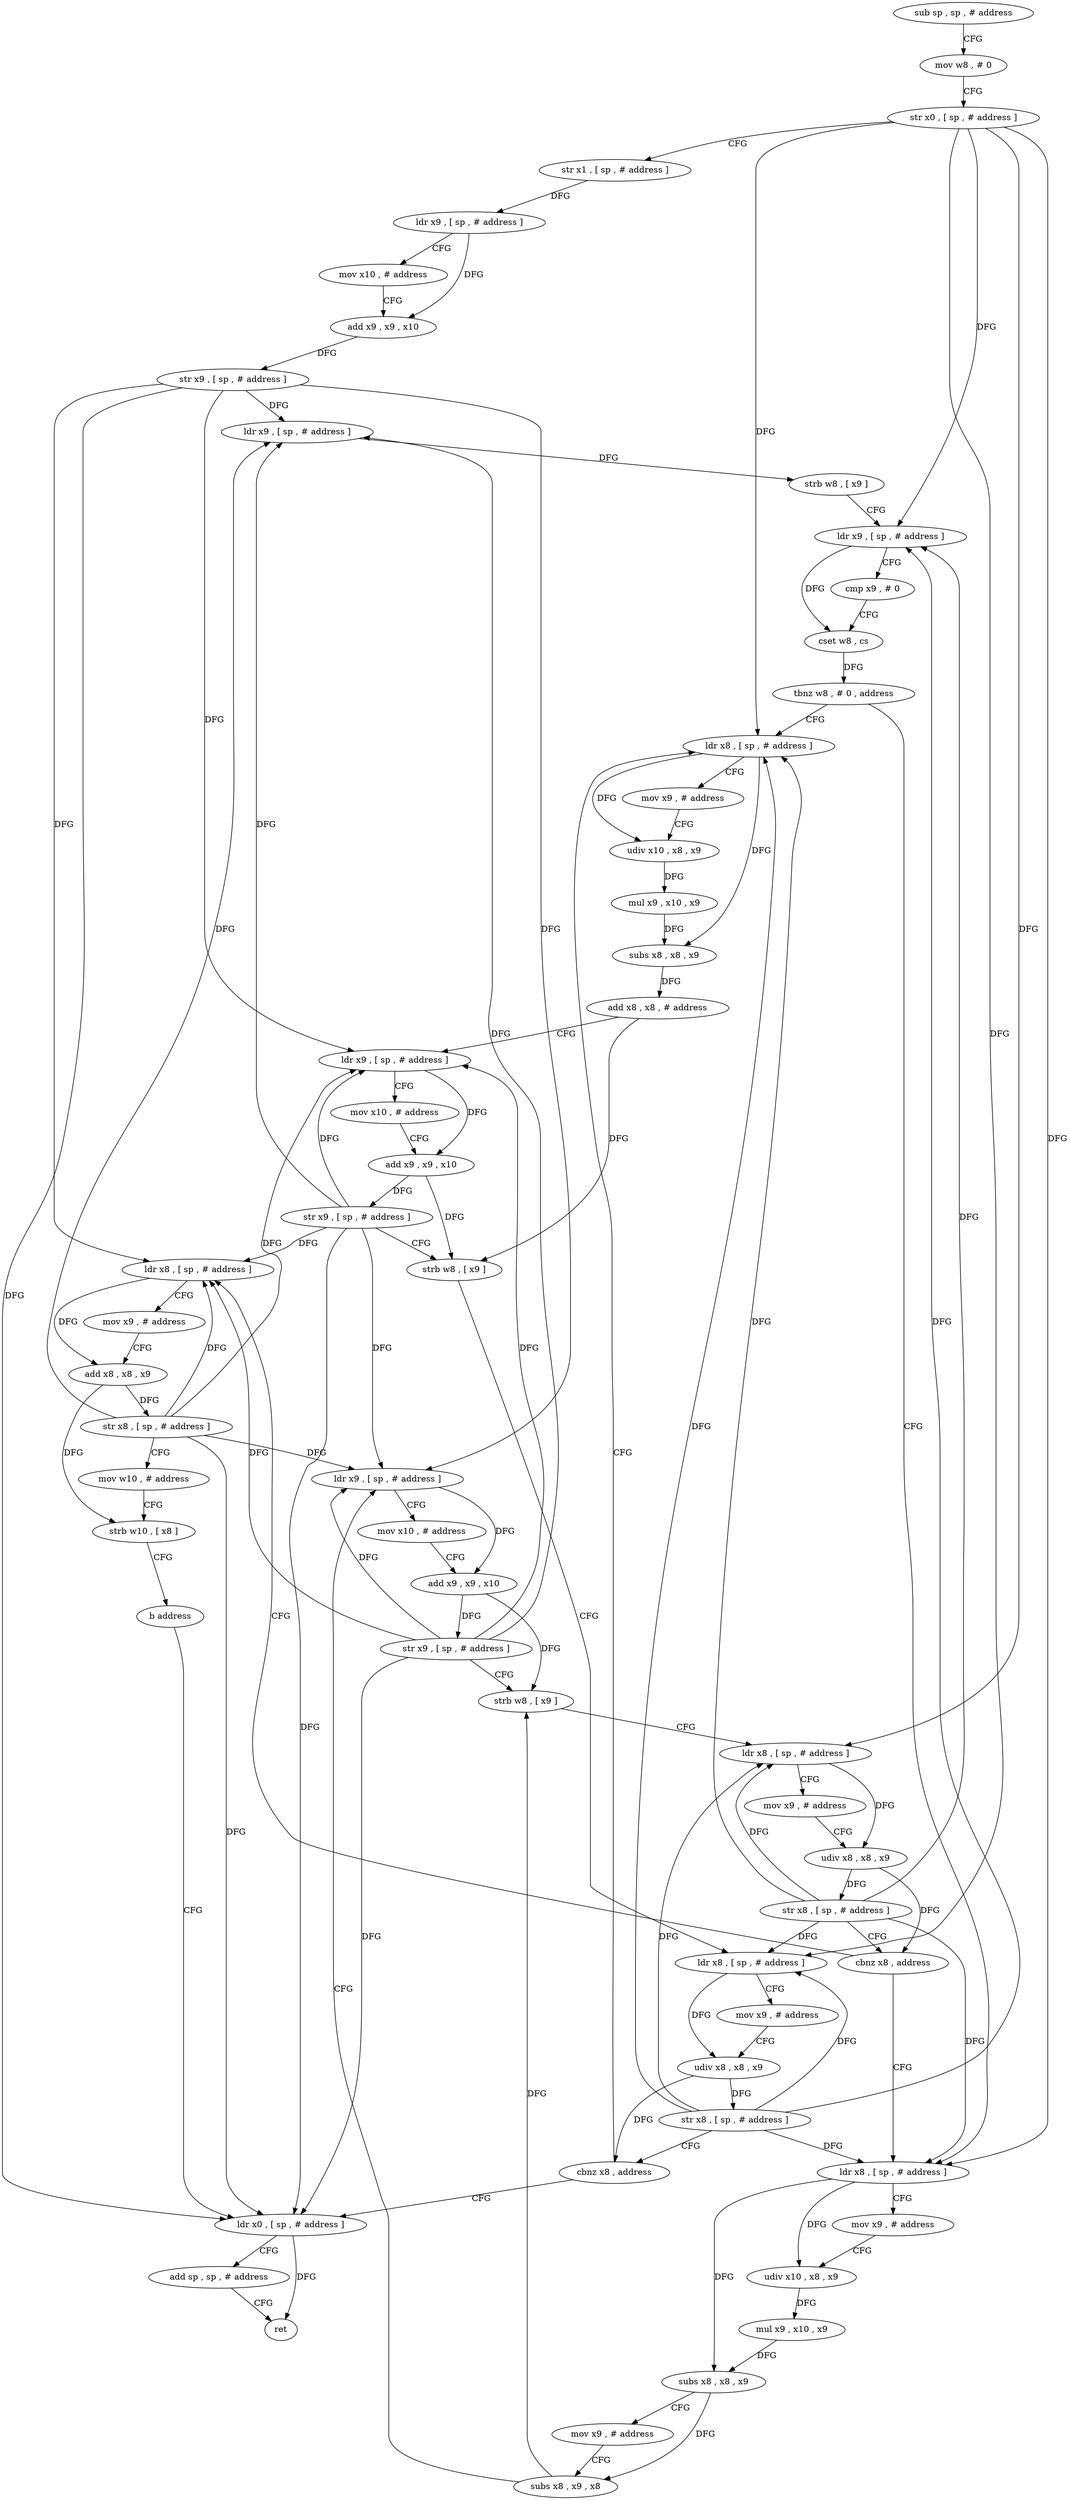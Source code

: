 digraph "func" {
"4212152" [label = "sub sp , sp , # address" ]
"4212156" [label = "mov w8 , # 0" ]
"4212160" [label = "str x0 , [ sp , # address ]" ]
"4212164" [label = "str x1 , [ sp , # address ]" ]
"4212168" [label = "ldr x9 , [ sp , # address ]" ]
"4212172" [label = "mov x10 , # address" ]
"4212176" [label = "add x9 , x9 , x10" ]
"4212180" [label = "str x9 , [ sp , # address ]" ]
"4212184" [label = "ldr x9 , [ sp , # address ]" ]
"4212188" [label = "strb w8 , [ x9 ]" ]
"4212192" [label = "ldr x9 , [ sp , # address ]" ]
"4212196" [label = "cmp x9 , # 0" ]
"4212200" [label = "cset w8 , cs" ]
"4212204" [label = "tbnz w8 , # 0 , address" ]
"4212304" [label = "ldr x8 , [ sp , # address ]" ]
"4212208" [label = "ldr x8 , [ sp , # address ]" ]
"4212308" [label = "mov x9 , # address" ]
"4212312" [label = "udiv x10 , x8 , x9" ]
"4212316" [label = "mul x9 , x10 , x9" ]
"4212320" [label = "subs x8 , x8 , x9" ]
"4212324" [label = "add x8 , x8 , # address" ]
"4212328" [label = "ldr x9 , [ sp , # address ]" ]
"4212332" [label = "mov x10 , # address" ]
"4212336" [label = "add x9 , x9 , x10" ]
"4212340" [label = "str x9 , [ sp , # address ]" ]
"4212344" [label = "strb w8 , [ x9 ]" ]
"4212348" [label = "ldr x8 , [ sp , # address ]" ]
"4212352" [label = "mov x9 , # address" ]
"4212356" [label = "udiv x8 , x8 , x9" ]
"4212360" [label = "str x8 , [ sp , # address ]" ]
"4212364" [label = "cbnz x8 , address" ]
"4212368" [label = "ldr x0 , [ sp , # address ]" ]
"4212212" [label = "mov x9 , # address" ]
"4212216" [label = "udiv x10 , x8 , x9" ]
"4212220" [label = "mul x9 , x10 , x9" ]
"4212224" [label = "subs x8 , x8 , x9" ]
"4212228" [label = "mov x9 , # address" ]
"4212232" [label = "subs x8 , x9 , x8" ]
"4212236" [label = "ldr x9 , [ sp , # address ]" ]
"4212240" [label = "mov x10 , # address" ]
"4212244" [label = "add x9 , x9 , x10" ]
"4212248" [label = "str x9 , [ sp , # address ]" ]
"4212252" [label = "strb w8 , [ x9 ]" ]
"4212256" [label = "ldr x8 , [ sp , # address ]" ]
"4212260" [label = "mov x9 , # address" ]
"4212264" [label = "udiv x8 , x8 , x9" ]
"4212268" [label = "str x8 , [ sp , # address ]" ]
"4212272" [label = "cbnz x8 , address" ]
"4212276" [label = "ldr x8 , [ sp , # address ]" ]
"4212372" [label = "add sp , sp , # address" ]
"4212376" [label = "ret" ]
"4212280" [label = "mov x9 , # address" ]
"4212284" [label = "add x8 , x8 , x9" ]
"4212288" [label = "str x8 , [ sp , # address ]" ]
"4212292" [label = "mov w10 , # address" ]
"4212296" [label = "strb w10 , [ x8 ]" ]
"4212300" [label = "b address" ]
"4212152" -> "4212156" [ label = "CFG" ]
"4212156" -> "4212160" [ label = "CFG" ]
"4212160" -> "4212164" [ label = "CFG" ]
"4212160" -> "4212192" [ label = "DFG" ]
"4212160" -> "4212304" [ label = "DFG" ]
"4212160" -> "4212348" [ label = "DFG" ]
"4212160" -> "4212208" [ label = "DFG" ]
"4212160" -> "4212256" [ label = "DFG" ]
"4212164" -> "4212168" [ label = "DFG" ]
"4212168" -> "4212172" [ label = "CFG" ]
"4212168" -> "4212176" [ label = "DFG" ]
"4212172" -> "4212176" [ label = "CFG" ]
"4212176" -> "4212180" [ label = "DFG" ]
"4212180" -> "4212184" [ label = "DFG" ]
"4212180" -> "4212328" [ label = "DFG" ]
"4212180" -> "4212236" [ label = "DFG" ]
"4212180" -> "4212368" [ label = "DFG" ]
"4212180" -> "4212276" [ label = "DFG" ]
"4212184" -> "4212188" [ label = "DFG" ]
"4212188" -> "4212192" [ label = "CFG" ]
"4212192" -> "4212196" [ label = "CFG" ]
"4212192" -> "4212200" [ label = "DFG" ]
"4212196" -> "4212200" [ label = "CFG" ]
"4212200" -> "4212204" [ label = "DFG" ]
"4212204" -> "4212304" [ label = "CFG" ]
"4212204" -> "4212208" [ label = "CFG" ]
"4212304" -> "4212308" [ label = "CFG" ]
"4212304" -> "4212312" [ label = "DFG" ]
"4212304" -> "4212320" [ label = "DFG" ]
"4212208" -> "4212212" [ label = "CFG" ]
"4212208" -> "4212216" [ label = "DFG" ]
"4212208" -> "4212224" [ label = "DFG" ]
"4212308" -> "4212312" [ label = "CFG" ]
"4212312" -> "4212316" [ label = "DFG" ]
"4212316" -> "4212320" [ label = "DFG" ]
"4212320" -> "4212324" [ label = "DFG" ]
"4212324" -> "4212328" [ label = "CFG" ]
"4212324" -> "4212344" [ label = "DFG" ]
"4212328" -> "4212332" [ label = "CFG" ]
"4212328" -> "4212336" [ label = "DFG" ]
"4212332" -> "4212336" [ label = "CFG" ]
"4212336" -> "4212340" [ label = "DFG" ]
"4212336" -> "4212344" [ label = "DFG" ]
"4212340" -> "4212344" [ label = "CFG" ]
"4212340" -> "4212184" [ label = "DFG" ]
"4212340" -> "4212328" [ label = "DFG" ]
"4212340" -> "4212236" [ label = "DFG" ]
"4212340" -> "4212368" [ label = "DFG" ]
"4212340" -> "4212276" [ label = "DFG" ]
"4212344" -> "4212348" [ label = "CFG" ]
"4212348" -> "4212352" [ label = "CFG" ]
"4212348" -> "4212356" [ label = "DFG" ]
"4212352" -> "4212356" [ label = "CFG" ]
"4212356" -> "4212360" [ label = "DFG" ]
"4212356" -> "4212364" [ label = "DFG" ]
"4212360" -> "4212364" [ label = "CFG" ]
"4212360" -> "4212192" [ label = "DFG" ]
"4212360" -> "4212304" [ label = "DFG" ]
"4212360" -> "4212348" [ label = "DFG" ]
"4212360" -> "4212208" [ label = "DFG" ]
"4212360" -> "4212256" [ label = "DFG" ]
"4212364" -> "4212304" [ label = "CFG" ]
"4212364" -> "4212368" [ label = "CFG" ]
"4212368" -> "4212372" [ label = "CFG" ]
"4212368" -> "4212376" [ label = "DFG" ]
"4212212" -> "4212216" [ label = "CFG" ]
"4212216" -> "4212220" [ label = "DFG" ]
"4212220" -> "4212224" [ label = "DFG" ]
"4212224" -> "4212228" [ label = "CFG" ]
"4212224" -> "4212232" [ label = "DFG" ]
"4212228" -> "4212232" [ label = "CFG" ]
"4212232" -> "4212236" [ label = "CFG" ]
"4212232" -> "4212252" [ label = "DFG" ]
"4212236" -> "4212240" [ label = "CFG" ]
"4212236" -> "4212244" [ label = "DFG" ]
"4212240" -> "4212244" [ label = "CFG" ]
"4212244" -> "4212248" [ label = "DFG" ]
"4212244" -> "4212252" [ label = "DFG" ]
"4212248" -> "4212252" [ label = "CFG" ]
"4212248" -> "4212184" [ label = "DFG" ]
"4212248" -> "4212328" [ label = "DFG" ]
"4212248" -> "4212236" [ label = "DFG" ]
"4212248" -> "4212368" [ label = "DFG" ]
"4212248" -> "4212276" [ label = "DFG" ]
"4212252" -> "4212256" [ label = "CFG" ]
"4212256" -> "4212260" [ label = "CFG" ]
"4212256" -> "4212264" [ label = "DFG" ]
"4212260" -> "4212264" [ label = "CFG" ]
"4212264" -> "4212268" [ label = "DFG" ]
"4212264" -> "4212272" [ label = "DFG" ]
"4212268" -> "4212272" [ label = "CFG" ]
"4212268" -> "4212192" [ label = "DFG" ]
"4212268" -> "4212304" [ label = "DFG" ]
"4212268" -> "4212348" [ label = "DFG" ]
"4212268" -> "4212208" [ label = "DFG" ]
"4212268" -> "4212256" [ label = "DFG" ]
"4212272" -> "4212208" [ label = "CFG" ]
"4212272" -> "4212276" [ label = "CFG" ]
"4212276" -> "4212280" [ label = "CFG" ]
"4212276" -> "4212284" [ label = "DFG" ]
"4212372" -> "4212376" [ label = "CFG" ]
"4212280" -> "4212284" [ label = "CFG" ]
"4212284" -> "4212288" [ label = "DFG" ]
"4212284" -> "4212296" [ label = "DFG" ]
"4212288" -> "4212292" [ label = "CFG" ]
"4212288" -> "4212184" [ label = "DFG" ]
"4212288" -> "4212328" [ label = "DFG" ]
"4212288" -> "4212236" [ label = "DFG" ]
"4212288" -> "4212368" [ label = "DFG" ]
"4212288" -> "4212276" [ label = "DFG" ]
"4212292" -> "4212296" [ label = "CFG" ]
"4212296" -> "4212300" [ label = "CFG" ]
"4212300" -> "4212368" [ label = "CFG" ]
}
